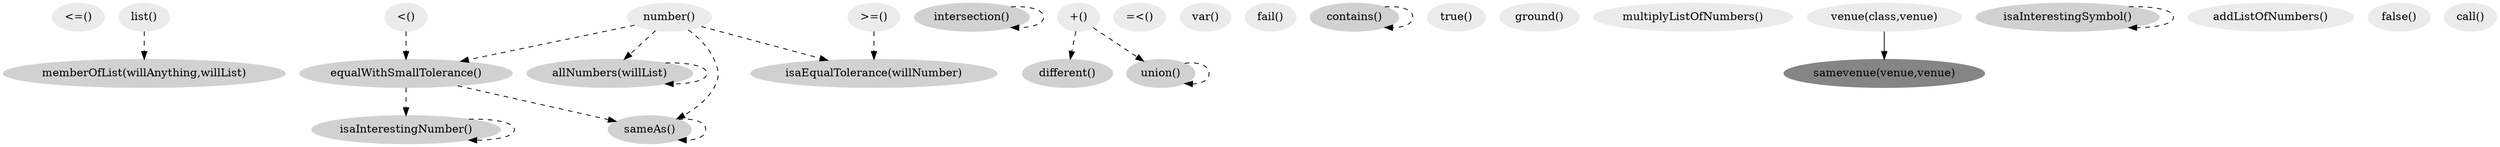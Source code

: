 digraph RDN{
0[style="filled" label="<=()" color="gray92"];
1[style="filled" label="memberOfList(willAnything,willList)" color="gray82"];
7 -> 1[label="" style=dashed];
2[style="filled" label="number()" color="gray92"];
3[style="filled" label="intersection()" color="gray82"];
3 -> 3[label="" style=dashed];
4[style="filled" label="different()" color="gray82"];
19 -> 4[label="" style=dashed];
5[style="filled" label="=<()" color="gray92"];
6[style="filled" label="var()" color="gray92"];
7[style="filled" label="list()" color="gray92"];
8[style="filled" label="equalWithSmallTolerance()" color="gray82"];
13 -> 8[label="" style=dashed];
2 -> 8[label="" style=dashed];
9[style="filled" label="fail()" color="gray92"];
10[style="filled" label="contains()" color="gray82"];
10 -> 10[label="" style=dashed];
11[style="filled" label="true()" color="gray92"];
12[style="filled" label="ground()" color="gray92"];
13[style="filled" label="<()" color="gray92"];
14[style="filled" label="multiplyListOfNumbers()" color="gray92"];
15[style="filled" label=">=()" color="gray92"];
16[style="filled" label="venue(class,venue)" color="gray92"];
17[style="filled" label="allNumbers(willList)" color="gray82"];
2 -> 17[label="" style=dashed];
17 -> 17[label="" style=dashed];
18[style="filled" label="isaInterestingNumber()" color="gray82"];
18 -> 18[label="" style=dashed];
8 -> 18[label="" style=dashed];
19[style="filled" label="\+()" color="gray92"];
20[style="filled" label="samevenue(venue,venue)" color="gray52"];
16 -> 20[label="" style=solid];
21[style="filled" label="isaInterestingSymbol()" color="gray82"];
21 -> 21[label="" style=dashed];
22[style="filled" label="isaEqualTolerance(willNumber)" color="gray82"];
15 -> 22[label="" style=dashed];
2 -> 22[label="" style=dashed];
23[style="filled" label="addListOfNumbers()" color="gray92"];
24[style="filled" label="false()" color="gray92"];
25[style="filled" label="union()" color="gray82"];
25 -> 25[label="" style=dashed];
19 -> 25[label="" style=dashed];
26[style="filled" label="call()" color="gray92"];
27[style="filled" label="sameAs()" color="gray82"];
2 -> 27[label="" style=dashed];
27 -> 27[label="" style=dashed];
8 -> 27[label="" style=dashed];
}
